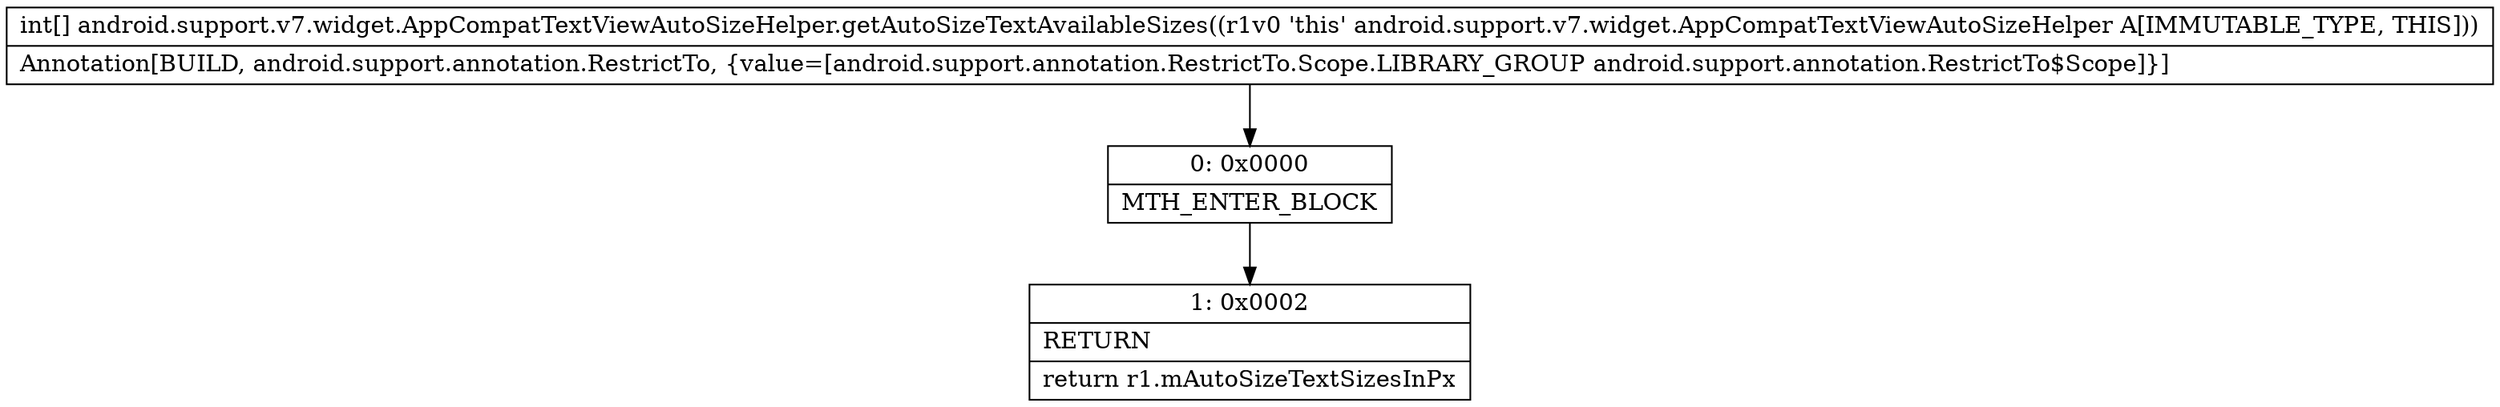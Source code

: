 digraph "CFG forandroid.support.v7.widget.AppCompatTextViewAutoSizeHelper.getAutoSizeTextAvailableSizes()[I" {
Node_0 [shape=record,label="{0\:\ 0x0000|MTH_ENTER_BLOCK\l}"];
Node_1 [shape=record,label="{1\:\ 0x0002|RETURN\l|return r1.mAutoSizeTextSizesInPx\l}"];
MethodNode[shape=record,label="{int[] android.support.v7.widget.AppCompatTextViewAutoSizeHelper.getAutoSizeTextAvailableSizes((r1v0 'this' android.support.v7.widget.AppCompatTextViewAutoSizeHelper A[IMMUTABLE_TYPE, THIS]))  | Annotation[BUILD, android.support.annotation.RestrictTo, \{value=[android.support.annotation.RestrictTo.Scope.LIBRARY_GROUP android.support.annotation.RestrictTo$Scope]\}]\l}"];
MethodNode -> Node_0;
Node_0 -> Node_1;
}

